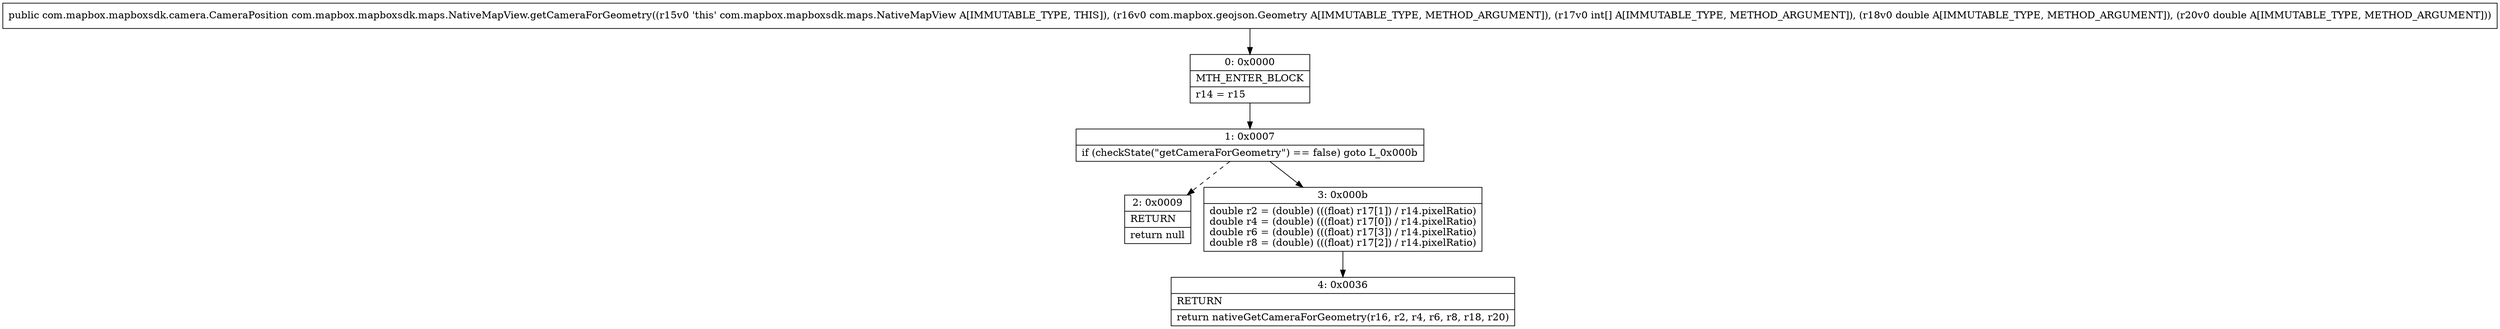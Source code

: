 digraph "CFG forcom.mapbox.mapboxsdk.maps.NativeMapView.getCameraForGeometry(Lcom\/mapbox\/geojson\/Geometry;[IDD)Lcom\/mapbox\/mapboxsdk\/camera\/CameraPosition;" {
Node_0 [shape=record,label="{0\:\ 0x0000|MTH_ENTER_BLOCK\l|r14 = r15\l}"];
Node_1 [shape=record,label="{1\:\ 0x0007|if (checkState(\"getCameraForGeometry\") == false) goto L_0x000b\l}"];
Node_2 [shape=record,label="{2\:\ 0x0009|RETURN\l|return null\l}"];
Node_3 [shape=record,label="{3\:\ 0x000b|double r2 = (double) (((float) r17[1]) \/ r14.pixelRatio)\ldouble r4 = (double) (((float) r17[0]) \/ r14.pixelRatio)\ldouble r6 = (double) (((float) r17[3]) \/ r14.pixelRatio)\ldouble r8 = (double) (((float) r17[2]) \/ r14.pixelRatio)\l}"];
Node_4 [shape=record,label="{4\:\ 0x0036|RETURN\l|return nativeGetCameraForGeometry(r16, r2, r4, r6, r8, r18, r20)\l}"];
MethodNode[shape=record,label="{public com.mapbox.mapboxsdk.camera.CameraPosition com.mapbox.mapboxsdk.maps.NativeMapView.getCameraForGeometry((r15v0 'this' com.mapbox.mapboxsdk.maps.NativeMapView A[IMMUTABLE_TYPE, THIS]), (r16v0 com.mapbox.geojson.Geometry A[IMMUTABLE_TYPE, METHOD_ARGUMENT]), (r17v0 int[] A[IMMUTABLE_TYPE, METHOD_ARGUMENT]), (r18v0 double A[IMMUTABLE_TYPE, METHOD_ARGUMENT]), (r20v0 double A[IMMUTABLE_TYPE, METHOD_ARGUMENT])) }"];
MethodNode -> Node_0;
Node_0 -> Node_1;
Node_1 -> Node_2[style=dashed];
Node_1 -> Node_3;
Node_3 -> Node_4;
}

